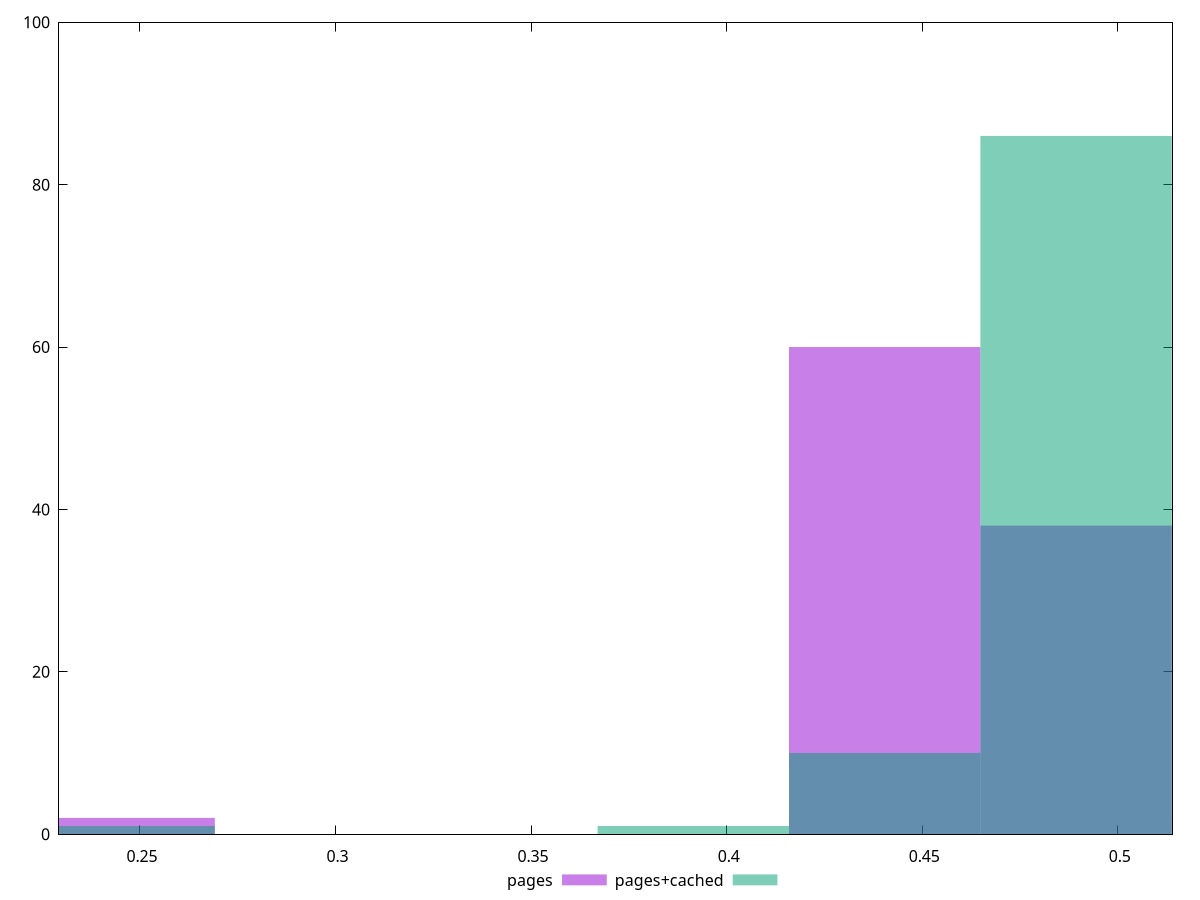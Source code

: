 reset

$pages <<EOF
0.24467275316325657 2
0.4404109556938618 60
0.48934550632651314 38
EOF

$pagesCached <<EOF
0.24467275316325657 1
0.48934550632651314 86
0.4404109556938618 10
0.3914764050612105 1
0.5382800569591645 2
EOF

set key outside below
set boxwidth 0.048934550632651314
set xrange [0.22930411137535212:0.5139907764390361]
set yrange [0:100]
set trange [0:100]
set style fill transparent solid 0.5 noborder
set terminal svg size 640, 500 enhanced background rgb 'white'
set output "report_00026_2021-02-22T21:38:55.199Z/meta/pScore/comparison/histogram/0_vs_1.svg"

plot $pages title "pages" with boxes, \
     $pagesCached title "pages+cached" with boxes

reset
